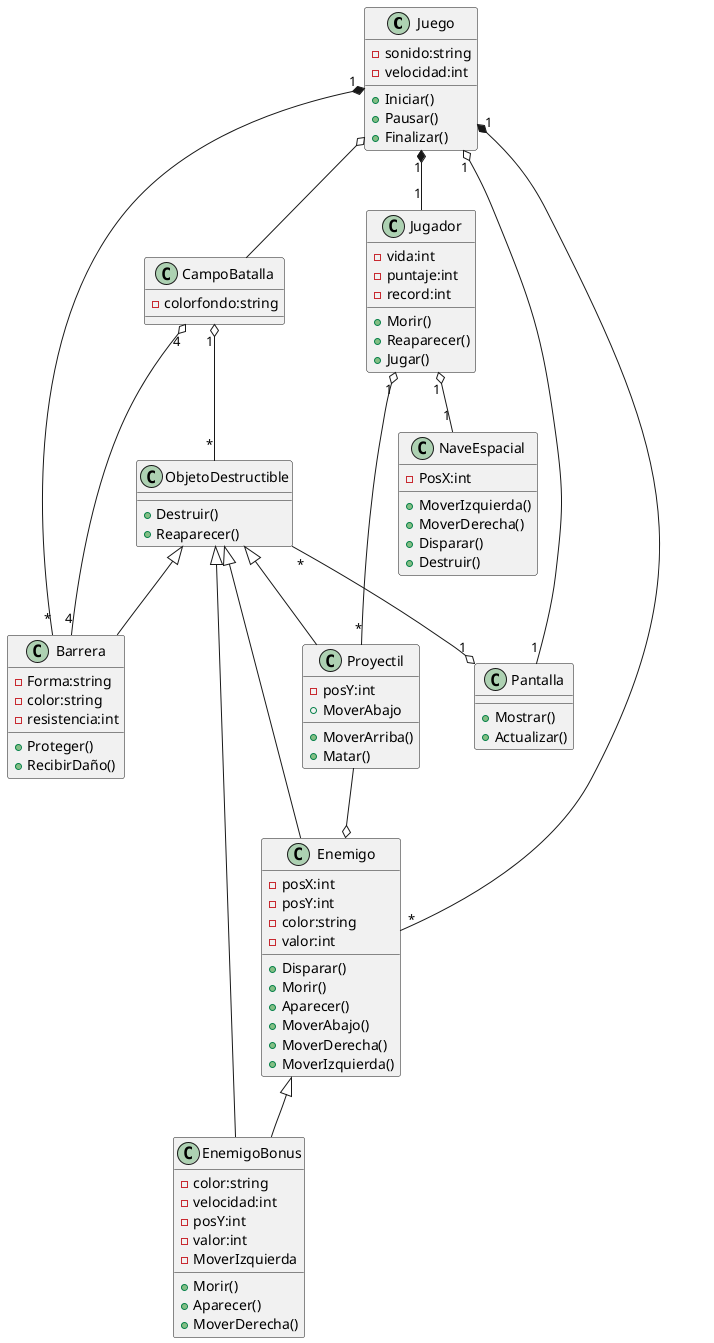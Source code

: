 @startuml Space-Invaders

class Juego
{
    -sonido:string
    -velocidad:int
    +Iniciar() 
    +Pausar() 
    +Finalizar() 
}
class CampoBatalla{
    -colorfondo:string

}

class Jugador
{
    -vida:int
    -puntaje:int
    -record:int
    +Morir()
    +Reaparecer()
    +Jugar()
}

class NaveEspacial
{
    -PosX:int
    +MoverIzquierda()
    +MoverDerecha() 
    +Disparar() 
    +Destruir()

}

class Proyectil
{
    -posY:int
    +MoverArriba()
    +MoverAbajo
    +Matar()

}

class Enemigo
{
    -posX:int
    -posY:int
    -color:string
    -valor:int
    +Disparar()
    +Morir()
    +Aparecer()
    +MoverAbajo()
    +MoverDerecha()
    +MoverIzquierda()


}

class EnemigoBonus{
    -color:string
    -velocidad:int
    -posY:int
    -valor:int
    +Morir()
    +Aparecer()
    +MoverDerecha()
    -MoverIzquierda

}

class Barrera
{
    -Forma:string
    -color:string
    -resistencia:int
    +Proteger()
    +RecibirDaño()

     
}

class ObjetoDestructible
{
    +Destruir()
    +Reaparecer()
}

class Pantalla
{
    +Mostrar() 
    +Actualizar() 
}


Juego "1" *-- "1" Jugador
Juego "1" o-- "1" Pantalla
Jugador "1" o-- "1" NaveEspacial
Jugador "1" o-- "*" Proyectil
Juego "1" *-- "*" Enemigo
Juego "1" *-- "*" Barrera

Proyectil --o Enemigo


ObjetoDestructible <|-- Enemigo
ObjetoDestructible <|-- Proyectil
ObjetoDestructible <|-- Barrera
ObjetoDestructible <|-- EnemigoBonus
Enemigo <|-- EnemigoBonus
Juego o-- CampoBatalla
CampoBatalla "1" o-- "*"ObjetoDestructible
CampoBatalla "4" o-- "4" Barrera
ObjetoDestructible "*" --o "1" Pantalla

@enduml